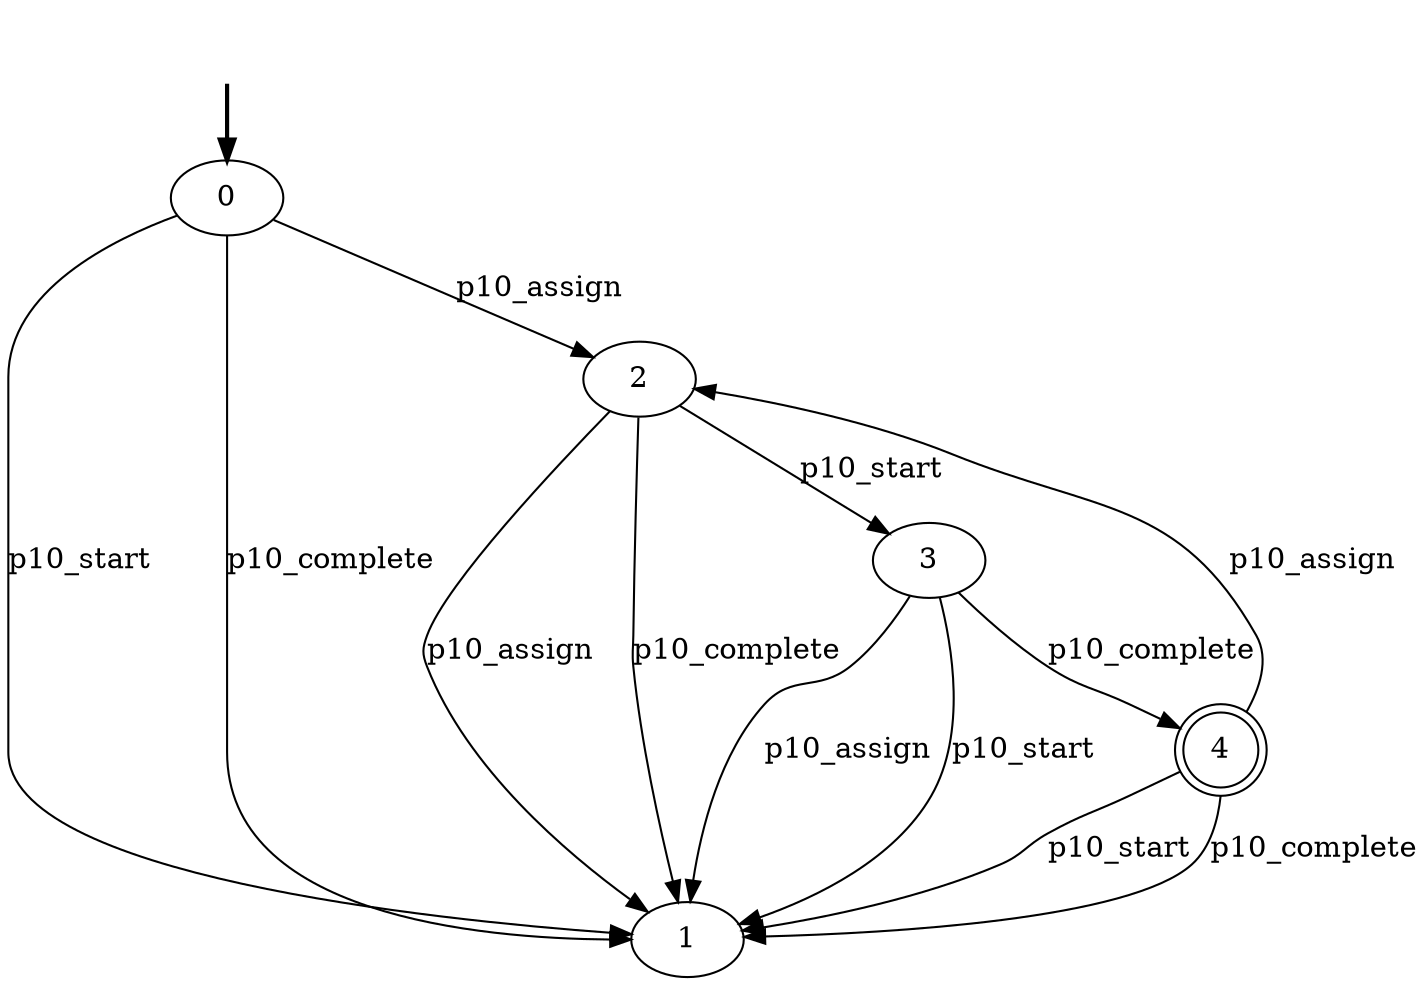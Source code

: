 digraph {
	fake0 [style=invisible]
	0 [root=true]
	1
	2
	3
	4 [shape=doublecircle]
	fake0 -> 0 [style=bold]
	2 -> 1 [label=p10_assign]
	2 -> 3 [label=p10_start]
	2 -> 1 [label=p10_complete]
	3 -> 1 [label=p10_assign]
	3 -> 1 [label=p10_start]
	3 -> 4 [label=p10_complete]
	4 -> 2 [label=p10_assign]
	4 -> 1 [label=p10_start]
	4 -> 1 [label=p10_complete]
	0 -> 2 [label=p10_assign]
	0 -> 1 [label=p10_start]
	0 -> 1 [label=p10_complete]
}